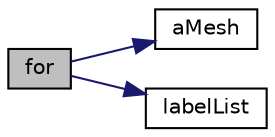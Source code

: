 digraph "for"
{
  bgcolor="transparent";
  edge [fontname="Helvetica",fontsize="10",labelfontname="Helvetica",labelfontsize="10"];
  node [fontname="Helvetica",fontsize="10",shape=record];
  rankdir="LR";
  Node1 [label="for",height=0.2,width=0.4,color="black", fillcolor="grey75", style="filled" fontcolor="black"];
  Node1 -> Node2 [color="midnightblue",fontsize="10",style="solid",fontname="Helvetica"];
  Node2 [label="aMesh",height=0.2,width=0.4,color="black",URL="$src_2finiteArea_2include_2createFaMesh_8H.html#a8856dd1750de2415bfec967263caf587"];
  Node1 -> Node3 [color="midnightblue",fontsize="10",style="solid",fontname="Helvetica"];
  Node3 [label="labelList",height=0.2,width=0.4,color="black",URL="$hexCellFvMesh_8C.html#aed36939939df508882573b3346acc2a4"];
}
